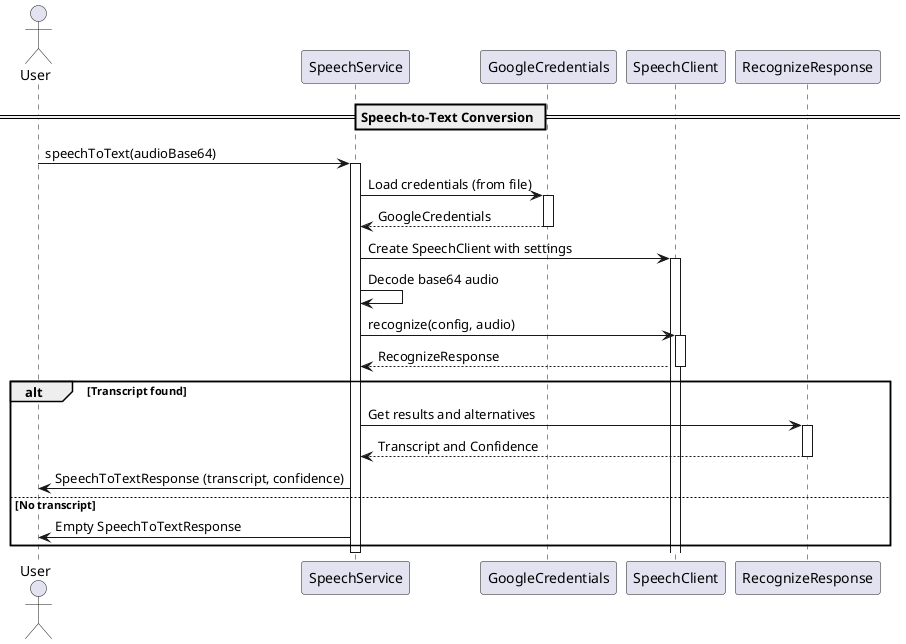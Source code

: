 @startuml speechToText

actor User
participant "SpeechService" as SpeechService
participant "GoogleCredentials" as Credentials
participant "SpeechClient" as SpeechClient
participant "RecognizeResponse" as RecognizeResponse

== Speech-to-Text Conversion ==
User -> SpeechService: speechToText(audioBase64)
activate SpeechService

SpeechService -> Credentials: Load credentials (from file)
activate Credentials
Credentials --> SpeechService: GoogleCredentials
deactivate Credentials

SpeechService -> SpeechClient: Create SpeechClient with settings
activate SpeechClient

SpeechService -> SpeechService: Decode base64 audio
SpeechService -> SpeechClient: recognize(config, audio)
activate SpeechClient

SpeechClient --> SpeechService: RecognizeResponse
deactivate SpeechClient

alt Transcript found
    SpeechService -> RecognizeResponse: Get results and alternatives
    activate RecognizeResponse
    RecognizeResponse --> SpeechService: Transcript and Confidence
    deactivate RecognizeResponse

    SpeechService -> User: SpeechToTextResponse (transcript, confidence)
else No transcript
    SpeechService -> User: Empty SpeechToTextResponse
end

deactivate SpeechService

@enduml
